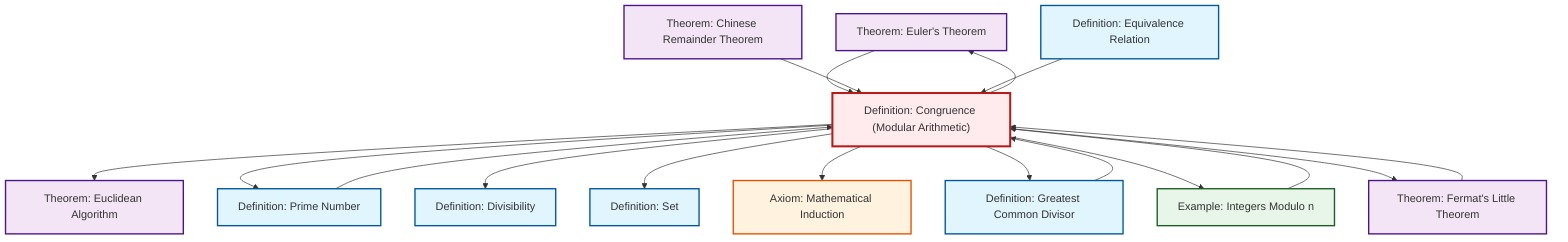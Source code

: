 graph TD
    classDef definition fill:#e1f5fe,stroke:#01579b,stroke-width:2px
    classDef theorem fill:#f3e5f5,stroke:#4a148c,stroke-width:2px
    classDef axiom fill:#fff3e0,stroke:#e65100,stroke-width:2px
    classDef example fill:#e8f5e9,stroke:#1b5e20,stroke-width:2px
    classDef current fill:#ffebee,stroke:#b71c1c,stroke-width:3px
    thm-euclidean-algorithm["Theorem: Euclidean Algorithm"]:::theorem
    thm-euler["Theorem: Euler's Theorem"]:::theorem
    def-congruence["Definition: Congruence (Modular Arithmetic)"]:::definition
    thm-fermat-little["Theorem: Fermat's Little Theorem"]:::theorem
    def-set["Definition: Set"]:::definition
    ex-quotient-integers-mod-n["Example: Integers Modulo n"]:::example
    ax-induction["Axiom: Mathematical Induction"]:::axiom
    def-equivalence-relation["Definition: Equivalence Relation"]:::definition
    thm-chinese-remainder["Theorem: Chinese Remainder Theorem"]:::theorem
    def-prime["Definition: Prime Number"]:::definition
    def-divisibility["Definition: Divisibility"]:::definition
    def-gcd["Definition: Greatest Common Divisor"]:::definition
    def-congruence --> thm-euler
    thm-euler --> def-congruence
    def-prime --> def-congruence
    thm-fermat-little --> def-congruence
    ex-quotient-integers-mod-n --> def-congruence
    def-congruence --> thm-euclidean-algorithm
    def-congruence --> def-prime
    thm-chinese-remainder --> def-congruence
    def-congruence --> def-divisibility
    def-equivalence-relation --> def-congruence
    def-congruence --> def-set
    def-congruence --> ax-induction
    def-gcd --> def-congruence
    def-congruence --> def-gcd
    def-congruence --> ex-quotient-integers-mod-n
    def-congruence --> thm-fermat-little
    class def-congruence current